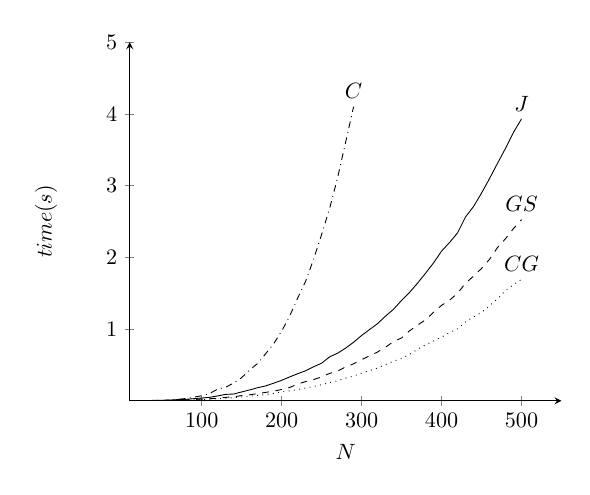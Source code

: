 \begin{tikzpicture}[scale=0.8]
\definecolor{color0}{RGB}{0,0,0}
\begin{axis}[axis lines=middle, xmin=10, xmax=550, ymin=0.0, ymax=5,
x label style={at={(axis description cs:0.5,-0.1)},anchor=north},
y label style={at={(axis description cs:-0.15,.5)},rotate=90,anchor=south},
xlabel={$N$},
ylabel={$time(s)$} ]
\addplot[color0,  forget plot]
table{%
10 0.0
10.0 0.0
20 0.001
20.0 0.001
30 0.003
30.0 0.003
40 0.006
40.0 0.006
50 0.007
50.0 0.007
60 0.01
60.0 0.01
70 0.017
70.0 0.017
80 0.021
80.0 0.021
90 0.03
90.0 0.03
100 0.039
100.0 0.039
110 0.049
110.0 0.049
120 0.069
120.0 0.069
130 0.09
130.0 0.09
140 0.095
140.0 0.095
150 0.124
150.0 0.124
160 0.152
160.0 0.152
170 0.183
170.0 0.183
180 0.208
180.0 0.208
190 0.246
190.0 0.246
200 0.286
200.0 0.286
210 0.333
210.0 0.333
220 0.378
220.0 0.378
230 0.419
230.0 0.419
240 0.475
240.0 0.475
250 0.525
250.0 0.525
260 0.613
260.0 0.613
270 0.664
270.0 0.664
280 0.735
280.0 0.735
290 0.817
290.0 0.817
300 0.911
300.0 0.911
310 0.994
310.0 0.994
320 1.077
320.0 1.077
330 1.182
330.0 1.182
340 1.277
340.0 1.277
350 1.401
350.0 1.401
360 1.512
360.0 1.512
370 1.641
370.0 1.641
380 1.779
380.0 1.779
390 1.923
390.0 1.923
400 2.087
400.0 2.087
410 2.207
410.0 2.207
420 2.341
420.0 2.341
430 2.564
430.0 2.564
440 2.709
440.0 2.709
450 2.896
450.0 2.896
460 3.099
460.0 3.099
470 3.311
470.0 3.311
480 3.52
480.0 3.52
490 3.743
490.0 3.743
500 3.931
500.0 3.931
} node[above] {$J$};
\addplot[color0, dashed, forget plot]
table{%
10 7.923e-05
10.0 0.0
20 0.0
20.0 0.0
30 0.002
30.0 0.002
40 0.004
40.0 0.004
50 0.004
50.0 0.004
60 0.006
60.0 0.006
70 0.01
70.0 0.01
80 0.013
80.0 0.013
90 0.019
90.0 0.019
100 0.024
100.0 0.024
110 0.029
110.0 0.029
120 0.038
120.0 0.038
130 0.048
130.0 0.048
140 0.057
140.0 0.057
150 0.073
150.0 0.073
160 0.084
160.0 0.084
170 0.101
170.0 0.101
180 0.118
180.0 0.118
190 0.135
190.0 0.135
200 0.158
200.0 0.158
210 0.186
210.0 0.186
220 0.234
220.0 0.234
230 0.269
230.0 0.269
240 0.296
240.0 0.296
250 0.335
250.0 0.335
260 0.382
260.0 0.382
270 0.415
270.0 0.415
280 0.473
280.0 0.473
290 0.516
290.0 0.516
300 0.574
300.0 0.574
310 0.627
310.0 0.627
320 0.681
320.0 0.681
330 0.749
330.0 0.749
340 0.827
340.0 0.827
350 0.877
350.0 0.877
360 0.976
360.0 0.976
370 1.056
370.0 1.056
380 1.13
380.0 1.13
390 1.234
390.0 1.234
400 1.331
400.0 1.331
410 1.403
410.0 1.403
420 1.499
420.0 1.499
430 1.64
430.0 1.64
440 1.738
440.0 1.738
450 1.846
450.0 1.846
460 1.972
460.0 1.972
470 2.138
470.0 2.138
480 2.26
480.0 2.26
490 2.402
490.0 2.402
500 2.526
500.0 2.526
} node[above] {$GS$};
\addplot[color0, dotted, forget plot]
table{%
10 0.0
10.0 0.0
20 0.001
20.0 0.001
30 0.002
30.0 0.002
40 0.003
40.0 0.003
50 0.003
50.0 0.003
60 0.005
60.0 0.005
70 0.007
70.0 0.007
80 0.01
80.0 0.01
90 0.014
90.0 0.014
100 0.018
100.0 0.018
110 0.022
110.0 0.022
120 0.029
120.0 0.029
130 0.037
130.0 0.037
140 0.043
140.0 0.043
150 0.053
150.0 0.053
160 0.065
160.0 0.065
170 0.076
170.0 0.076
180 0.089
180.0 0.089
190 0.102
190.0 0.102
200 0.129
200.0 0.129
210 0.14
210.0 0.14
220 0.157
220.0 0.157
230 0.179
230.0 0.179
240 0.199
240.0 0.199
250 0.226
250.0 0.226
260 0.254
260.0 0.254
270 0.28
270.0 0.28
280 0.317
280.0 0.317
290 0.346
290.0 0.346
300 0.386
300.0 0.386
310 0.423
310.0 0.423
320 0.458
320.0 0.458
330 0.505
330.0 0.505
340 0.553
340.0 0.553
350 0.59
350.0 0.59
360 0.648
360.0 0.648
370 0.718
370.0 0.718
380 0.781
380.0 0.781
390 0.833
390.0 0.833
400 0.888
400.0 0.888
410 0.953
410.0 0.953
420 1.004
420.0 1.004
430 1.102
430.0 1.102
440 1.169
440.0 1.169
450 1.234
450.0 1.234
460 1.325
460.0 1.325
470 1.424
470.0 1.424
480 1.537
480.0 1.537
490 1.62
490.0 1.62
500 1.694
500.0 1.694
} node[above] {$CG$};
\addplot[color0, dashdotted, forget plot]
table{%
10 9.93e-05
10.0 0.0
20 0.001
20.0 0.001
30 0.002
30.0 0.002
40 0.005
40.0 0.005
50 0.006
50.0 0.006
60 0.013
60.0 0.013
70 0.021
70.0 0.021
80 0.032
80.0 0.032
90 0.05
90.0 0.05
100 0.072
100.0 0.072
110 0.102
110.0 0.102
120 0.164
120.0 0.164
130 0.189
130.0 0.189
140 0.249
140.0 0.249
150 0.324
150.0 0.324
160 0.429
160.0 0.429
170 0.522
170.0 0.522
180 0.657
180.0 0.657
190 0.796
190.0 0.796
200 0.972
200.0 0.972
210 1.181
210.0 1.181
220 1.432
220.0 1.432
230 1.668
230.0 1.668
240 1.976
240.0 1.976
250 2.319
250.0 2.319
260 2.683
260.0 2.683
270 3.112
270.0 3.112
280 3.604
280.0 3.604
290 4.101
290.0 4.101
} node[above] {$C$};
\end{axis}
\end{tikzpicture}
